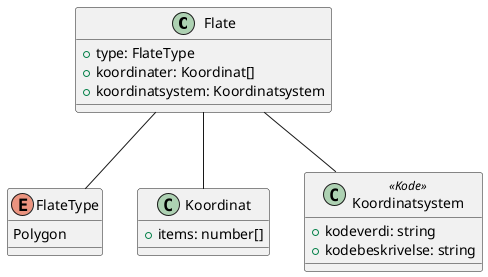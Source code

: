 @startuml
class Flate {
    +type: FlateType
    +koordinater: Koordinat[]
    +koordinatsystem: Koordinatsystem
}

Flate -- FlateType
Flate -- Koordinat
Flate -- Koordinatsystem

enum FlateType {
    Polygon
}

class Koordinat {
    +items: number[]
}

class Koordinatsystem <<Kode>> {
    +kodeverdi: string
    +kodebeskrivelse: string
}

@enduml